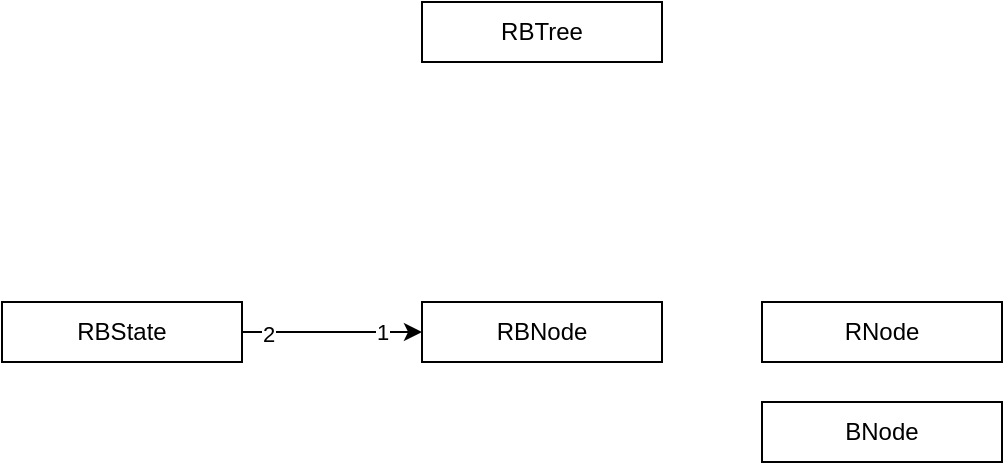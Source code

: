 <mxfile version="20.2.5" type="device"><diagram id="bTOgKS7_MRwG0nyJAh8p" name="第 1 页"><mxGraphModel dx="813" dy="488" grid="1" gridSize="10" guides="1" tooltips="1" connect="1" arrows="1" fold="1" page="1" pageScale="1" pageWidth="827" pageHeight="1169" math="0" shadow="0"><root><mxCell id="0"/><mxCell id="1" parent="0"/><mxCell id="w18Pvv5PEm8R7-I7ByHT-8" value="RBTree" style="rounded=0;whiteSpace=wrap;html=1;" vertex="1" parent="1"><mxGeometry x="230" y="80" width="120" height="30" as="geometry"/></mxCell><mxCell id="w18Pvv5PEm8R7-I7ByHT-9" value="RBNode" style="rounded=0;whiteSpace=wrap;html=1;" vertex="1" parent="1"><mxGeometry x="230" y="230" width="120" height="30" as="geometry"/></mxCell><mxCell id="w18Pvv5PEm8R7-I7ByHT-10" value="RNode" style="rounded=0;whiteSpace=wrap;html=1;" vertex="1" parent="1"><mxGeometry x="400" y="230" width="120" height="30" as="geometry"/></mxCell><mxCell id="w18Pvv5PEm8R7-I7ByHT-11" value="BNode" style="rounded=0;whiteSpace=wrap;html=1;" vertex="1" parent="1"><mxGeometry x="400" y="280" width="120" height="30" as="geometry"/></mxCell><mxCell id="w18Pvv5PEm8R7-I7ByHT-13" style="rounded=0;orthogonalLoop=1;jettySize=auto;html=1;" edge="1" parent="1" source="w18Pvv5PEm8R7-I7ByHT-12" target="w18Pvv5PEm8R7-I7ByHT-9"><mxGeometry relative="1" as="geometry"/></mxCell><mxCell id="w18Pvv5PEm8R7-I7ByHT-14" value="2" style="edgeLabel;html=1;align=center;verticalAlign=middle;resizable=0;points=[];fontSize=11;fontFamily=Helvetica;fontColor=default;" vertex="1" connectable="0" parent="w18Pvv5PEm8R7-I7ByHT-13"><mxGeometry x="-0.718" y="-1" relative="1" as="geometry"><mxPoint as="offset"/></mxGeometry></mxCell><mxCell id="w18Pvv5PEm8R7-I7ByHT-15" value="1" style="edgeLabel;html=1;align=center;verticalAlign=middle;resizable=0;points=[];fontSize=11;fontFamily=Helvetica;fontColor=default;" vertex="1" connectable="0" parent="w18Pvv5PEm8R7-I7ByHT-13"><mxGeometry x="0.552" relative="1" as="geometry"><mxPoint as="offset"/></mxGeometry></mxCell><mxCell id="w18Pvv5PEm8R7-I7ByHT-12" value="RBState" style="rounded=0;whiteSpace=wrap;html=1;" vertex="1" parent="1"><mxGeometry x="20" y="230" width="120" height="30" as="geometry"/></mxCell></root></mxGraphModel></diagram></mxfile>